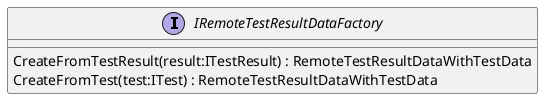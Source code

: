 @startuml
interface IRemoteTestResultDataFactory {
    CreateFromTestResult(result:ITestResult) : RemoteTestResultDataWithTestData
    CreateFromTest(test:ITest) : RemoteTestResultDataWithTestData
}
@enduml
